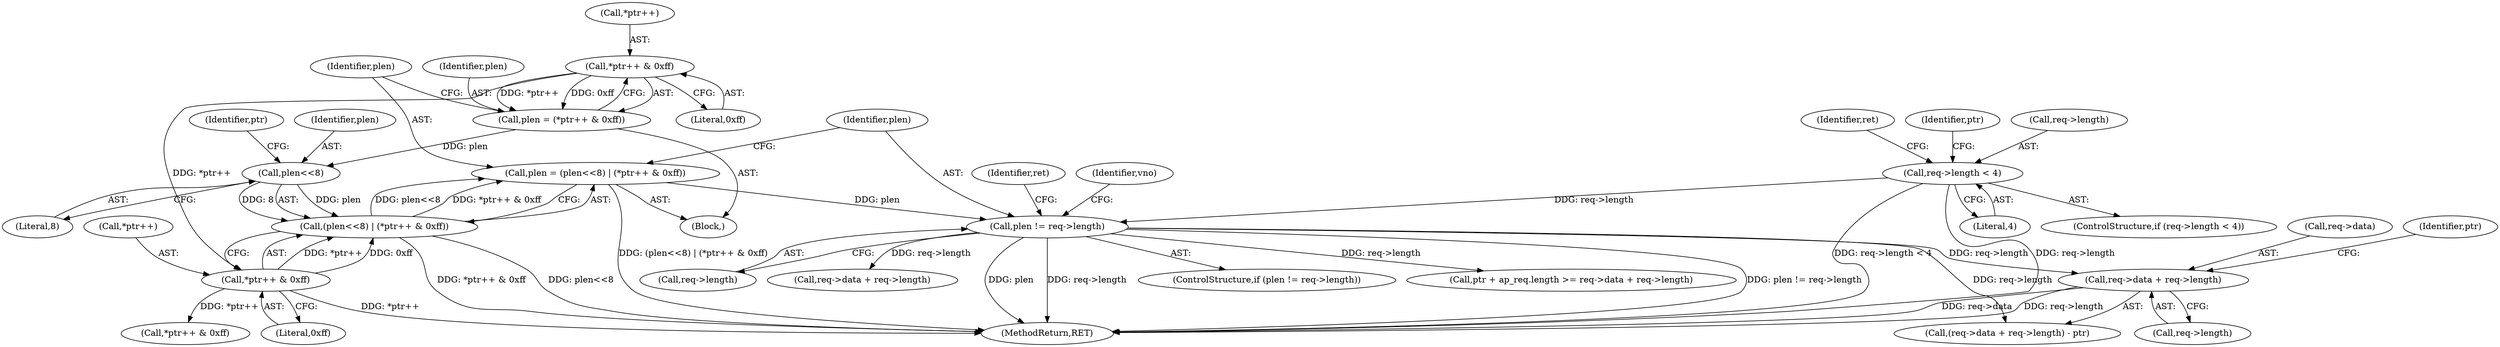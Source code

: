 digraph "0_krb5_cf1a0c411b2668c57c41e9c4efd15ba17b6b322c@pointer" {
"1000467" [label="(Call,req->data + req->length)"];
"1000239" [label="(Call,plen != req->length)"];
"1000227" [label="(Call,plen = (plen<<8) | (*ptr++ & 0xff))"];
"1000229" [label="(Call,(plen<<8) | (*ptr++ & 0xff))"];
"1000230" [label="(Call,plen<<8)"];
"1000220" [label="(Call,plen = (*ptr++ & 0xff))"];
"1000222" [label="(Call,*ptr++ & 0xff)"];
"1000233" [label="(Call,*ptr++ & 0xff)"];
"1000197" [label="(Call,req->length < 4)"];
"1000322" [label="(Call,ptr + ap_req.length >= req->data + req->length)"];
"1000130" [label="(Block,)"];
"1000232" [label="(Literal,8)"];
"1000246" [label="(Identifier,ret)"];
"1000468" [label="(Call,req->data)"];
"1000466" [label="(Call,(req->data + req->length) - ptr)"];
"1000216" [label="(Identifier,ptr)"];
"1000467" [label="(Call,req->data + req->length)"];
"1000258" [label="(Identifier,vno)"];
"1000328" [label="(Call,req->data + req->length)"];
"1000230" [label="(Call,plen<<8)"];
"1000201" [label="(Literal,4)"];
"1000240" [label="(Identifier,plen)"];
"1000241" [label="(Call,req->length)"];
"1000220" [label="(Call,plen = (*ptr++ & 0xff))"];
"1000226" [label="(Literal,0xff)"];
"1000237" [label="(Literal,0xff)"];
"1000471" [label="(Call,req->length)"];
"1000236" [label="(Identifier,ptr)"];
"1000198" [label="(Call,req->length)"];
"1000233" [label="(Call,*ptr++ & 0xff)"];
"1000222" [label="(Call,*ptr++ & 0xff)"];
"1000474" [label="(Identifier,ptr)"];
"1000228" [label="(Identifier,plen)"];
"1000227" [label="(Call,plen = (plen<<8) | (*ptr++ & 0xff))"];
"1000196" [label="(ControlStructure,if (req->length < 4))"];
"1000223" [label="(Call,*ptr++)"];
"1001260" [label="(MethodReturn,RET)"];
"1000259" [label="(Call,*ptr++ & 0xff)"];
"1000231" [label="(Identifier,plen)"];
"1000238" [label="(ControlStructure,if (plen != req->length))"];
"1000204" [label="(Identifier,ret)"];
"1000234" [label="(Call,*ptr++)"];
"1000239" [label="(Call,plen != req->length)"];
"1000197" [label="(Call,req->length < 4)"];
"1000221" [label="(Identifier,plen)"];
"1000229" [label="(Call,(plen<<8) | (*ptr++ & 0xff))"];
"1000467" -> "1000466"  [label="AST: "];
"1000467" -> "1000471"  [label="CFG: "];
"1000468" -> "1000467"  [label="AST: "];
"1000471" -> "1000467"  [label="AST: "];
"1000474" -> "1000467"  [label="CFG: "];
"1000467" -> "1001260"  [label="DDG: req->data"];
"1000467" -> "1001260"  [label="DDG: req->length"];
"1000239" -> "1000467"  [label="DDG: req->length"];
"1000239" -> "1000238"  [label="AST: "];
"1000239" -> "1000241"  [label="CFG: "];
"1000240" -> "1000239"  [label="AST: "];
"1000241" -> "1000239"  [label="AST: "];
"1000246" -> "1000239"  [label="CFG: "];
"1000258" -> "1000239"  [label="CFG: "];
"1000239" -> "1001260"  [label="DDG: plen != req->length"];
"1000239" -> "1001260"  [label="DDG: plen"];
"1000239" -> "1001260"  [label="DDG: req->length"];
"1000227" -> "1000239"  [label="DDG: plen"];
"1000197" -> "1000239"  [label="DDG: req->length"];
"1000239" -> "1000322"  [label="DDG: req->length"];
"1000239" -> "1000328"  [label="DDG: req->length"];
"1000239" -> "1000466"  [label="DDG: req->length"];
"1000227" -> "1000130"  [label="AST: "];
"1000227" -> "1000229"  [label="CFG: "];
"1000228" -> "1000227"  [label="AST: "];
"1000229" -> "1000227"  [label="AST: "];
"1000240" -> "1000227"  [label="CFG: "];
"1000227" -> "1001260"  [label="DDG: (plen<<8) | (*ptr++ & 0xff)"];
"1000229" -> "1000227"  [label="DDG: plen<<8"];
"1000229" -> "1000227"  [label="DDG: *ptr++ & 0xff"];
"1000229" -> "1000233"  [label="CFG: "];
"1000230" -> "1000229"  [label="AST: "];
"1000233" -> "1000229"  [label="AST: "];
"1000229" -> "1001260"  [label="DDG: *ptr++ & 0xff"];
"1000229" -> "1001260"  [label="DDG: plen<<8"];
"1000230" -> "1000229"  [label="DDG: plen"];
"1000230" -> "1000229"  [label="DDG: 8"];
"1000233" -> "1000229"  [label="DDG: *ptr++"];
"1000233" -> "1000229"  [label="DDG: 0xff"];
"1000230" -> "1000232"  [label="CFG: "];
"1000231" -> "1000230"  [label="AST: "];
"1000232" -> "1000230"  [label="AST: "];
"1000236" -> "1000230"  [label="CFG: "];
"1000220" -> "1000230"  [label="DDG: plen"];
"1000220" -> "1000130"  [label="AST: "];
"1000220" -> "1000222"  [label="CFG: "];
"1000221" -> "1000220"  [label="AST: "];
"1000222" -> "1000220"  [label="AST: "];
"1000228" -> "1000220"  [label="CFG: "];
"1000222" -> "1000220"  [label="DDG: *ptr++"];
"1000222" -> "1000220"  [label="DDG: 0xff"];
"1000222" -> "1000226"  [label="CFG: "];
"1000223" -> "1000222"  [label="AST: "];
"1000226" -> "1000222"  [label="AST: "];
"1000222" -> "1000233"  [label="DDG: *ptr++"];
"1000233" -> "1000237"  [label="CFG: "];
"1000234" -> "1000233"  [label="AST: "];
"1000237" -> "1000233"  [label="AST: "];
"1000233" -> "1001260"  [label="DDG: *ptr++"];
"1000233" -> "1000259"  [label="DDG: *ptr++"];
"1000197" -> "1000196"  [label="AST: "];
"1000197" -> "1000201"  [label="CFG: "];
"1000198" -> "1000197"  [label="AST: "];
"1000201" -> "1000197"  [label="AST: "];
"1000204" -> "1000197"  [label="CFG: "];
"1000216" -> "1000197"  [label="CFG: "];
"1000197" -> "1001260"  [label="DDG: req->length < 4"];
"1000197" -> "1001260"  [label="DDG: req->length"];
}
